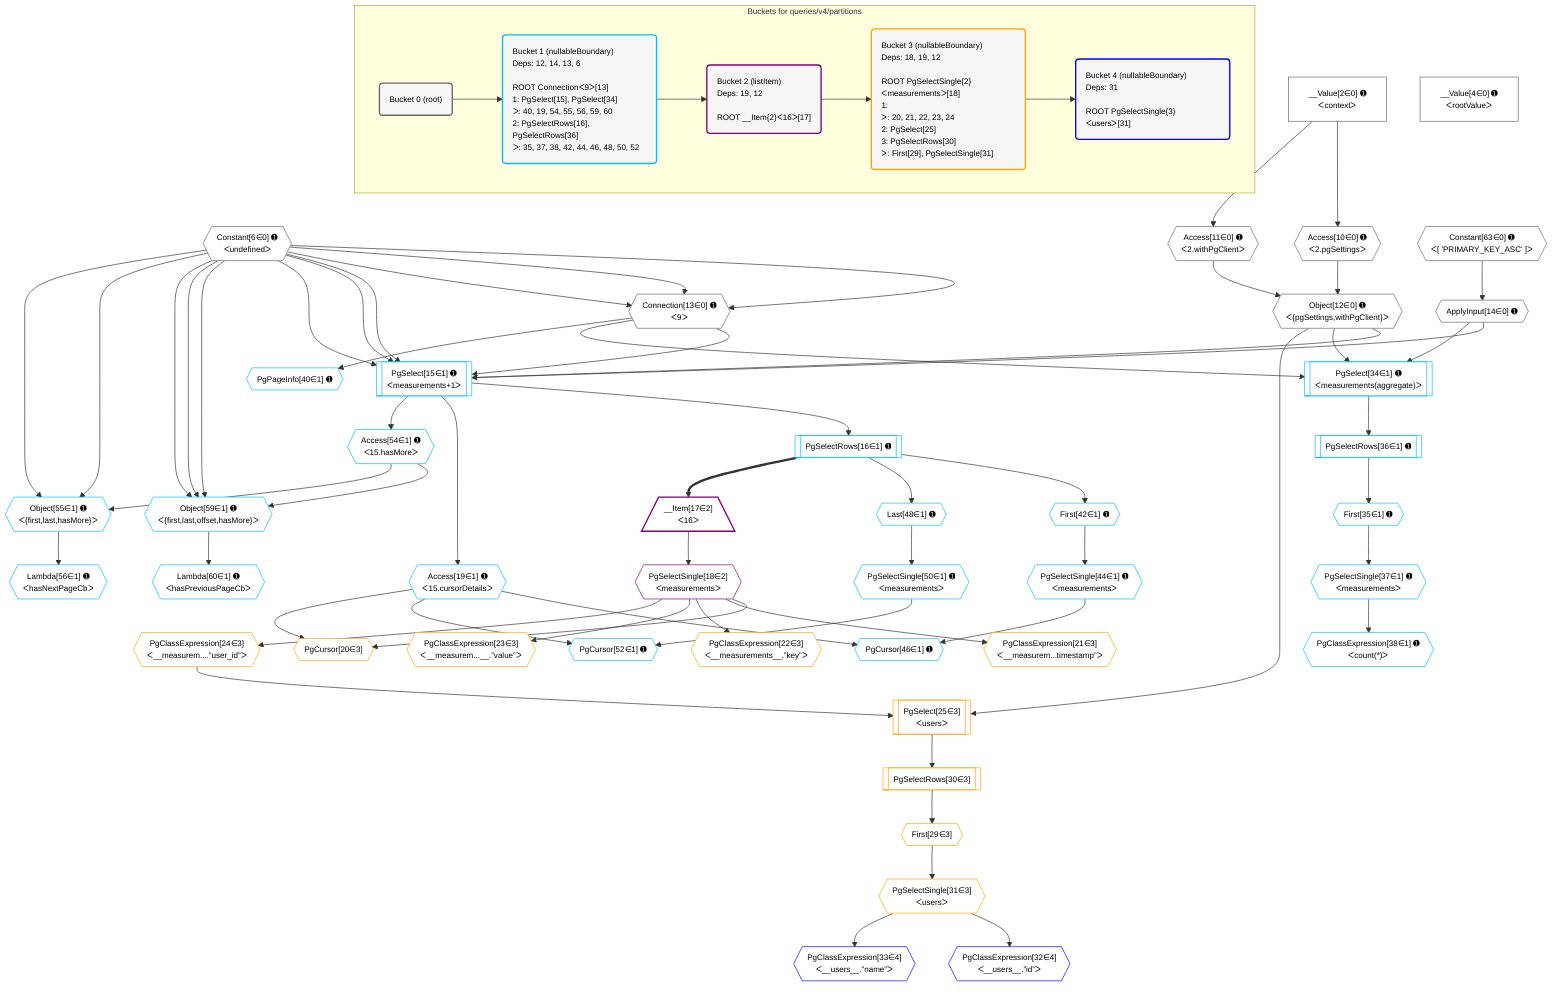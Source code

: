 %%{init: {'themeVariables': { 'fontSize': '12px'}}}%%
graph TD
    classDef path fill:#eee,stroke:#000,color:#000
    classDef plan fill:#fff,stroke-width:1px,color:#000
    classDef itemplan fill:#fff,stroke-width:2px,color:#000
    classDef unbatchedplan fill:#dff,stroke-width:1px,color:#000
    classDef sideeffectplan fill:#fcc,stroke-width:2px,color:#000
    classDef bucket fill:#f6f6f6,color:#000,stroke-width:2px,text-align:left


    %% plan dependencies
    Connection13{{"Connection[13∈0] ➊<br />ᐸ9ᐳ"}}:::plan
    Constant6{{"Constant[6∈0] ➊<br />ᐸundefinedᐳ"}}:::plan
    Constant6 & Constant6 & Constant6 --> Connection13
    Object12{{"Object[12∈0] ➊<br />ᐸ{pgSettings,withPgClient}ᐳ"}}:::plan
    Access10{{"Access[10∈0] ➊<br />ᐸ2.pgSettingsᐳ"}}:::plan
    Access11{{"Access[11∈0] ➊<br />ᐸ2.withPgClientᐳ"}}:::plan
    Access10 & Access11 --> Object12
    __Value2["__Value[2∈0] ➊<br />ᐸcontextᐳ"]:::plan
    __Value2 --> Access10
    __Value2 --> Access11
    ApplyInput14{{"ApplyInput[14∈0] ➊"}}:::plan
    Constant63{{"Constant[63∈0] ➊<br />ᐸ[ 'PRIMARY_KEY_ASC' ]ᐳ"}}:::plan
    Constant63 --> ApplyInput14
    __Value4["__Value[4∈0] ➊<br />ᐸrootValueᐳ"]:::plan
    PgSelect15[["PgSelect[15∈1] ➊<br />ᐸmeasurements+1ᐳ"]]:::plan
    Object12 & ApplyInput14 & Connection13 & Constant6 & Constant6 & Constant6 --> PgSelect15
    Object59{{"Object[59∈1] ➊<br />ᐸ{first,last,offset,hasMore}ᐳ"}}:::plan
    Access54{{"Access[54∈1] ➊<br />ᐸ15.hasMoreᐳ"}}:::plan
    Constant6 & Constant6 & Constant6 & Access54 --> Object59
    PgSelect34[["PgSelect[34∈1] ➊<br />ᐸmeasurements(aggregate)ᐳ"]]:::plan
    Object12 & ApplyInput14 & Connection13 --> PgSelect34
    Object55{{"Object[55∈1] ➊<br />ᐸ{first,last,hasMore}ᐳ"}}:::plan
    Constant6 & Constant6 & Access54 --> Object55
    PgCursor46{{"PgCursor[46∈1] ➊"}}:::plan
    PgSelectSingle44{{"PgSelectSingle[44∈1] ➊<br />ᐸmeasurementsᐳ"}}:::plan
    Access19{{"Access[19∈1] ➊<br />ᐸ15.cursorDetailsᐳ"}}:::plan
    PgSelectSingle44 & Access19 --> PgCursor46
    PgCursor52{{"PgCursor[52∈1] ➊"}}:::plan
    PgSelectSingle50{{"PgSelectSingle[50∈1] ➊<br />ᐸmeasurementsᐳ"}}:::plan
    PgSelectSingle50 & Access19 --> PgCursor52
    PgSelectRows16[["PgSelectRows[16∈1] ➊"]]:::plan
    PgSelect15 --> PgSelectRows16
    PgSelect15 --> Access19
    First35{{"First[35∈1] ➊"}}:::plan
    PgSelectRows36[["PgSelectRows[36∈1] ➊"]]:::plan
    PgSelectRows36 --> First35
    PgSelect34 --> PgSelectRows36
    PgSelectSingle37{{"PgSelectSingle[37∈1] ➊<br />ᐸmeasurementsᐳ"}}:::plan
    First35 --> PgSelectSingle37
    PgClassExpression38{{"PgClassExpression[38∈1] ➊<br />ᐸcount(*)ᐳ"}}:::plan
    PgSelectSingle37 --> PgClassExpression38
    PgPageInfo40{{"PgPageInfo[40∈1] ➊"}}:::plan
    Connection13 --> PgPageInfo40
    First42{{"First[42∈1] ➊"}}:::plan
    PgSelectRows16 --> First42
    First42 --> PgSelectSingle44
    Last48{{"Last[48∈1] ➊"}}:::plan
    PgSelectRows16 --> Last48
    Last48 --> PgSelectSingle50
    PgSelect15 --> Access54
    Lambda56{{"Lambda[56∈1] ➊<br />ᐸhasNextPageCbᐳ"}}:::plan
    Object55 --> Lambda56
    Lambda60{{"Lambda[60∈1] ➊<br />ᐸhasPreviousPageCbᐳ"}}:::plan
    Object59 --> Lambda60
    __Item17[/"__Item[17∈2]<br />ᐸ16ᐳ"\]:::itemplan
    PgSelectRows16 ==> __Item17
    PgSelectSingle18{{"PgSelectSingle[18∈2]<br />ᐸmeasurementsᐳ"}}:::plan
    __Item17 --> PgSelectSingle18
    PgCursor20{{"PgCursor[20∈3]"}}:::plan
    PgSelectSingle18 & Access19 --> PgCursor20
    PgSelect25[["PgSelect[25∈3]<br />ᐸusersᐳ"]]:::plan
    PgClassExpression24{{"PgClassExpression[24∈3]<br />ᐸ__measurem....”user_id”ᐳ"}}:::plan
    Object12 & PgClassExpression24 --> PgSelect25
    PgClassExpression21{{"PgClassExpression[21∈3]<br />ᐸ__measurem...timestamp”ᐳ"}}:::plan
    PgSelectSingle18 --> PgClassExpression21
    PgClassExpression22{{"PgClassExpression[22∈3]<br />ᐸ__measurements__.”key”ᐳ"}}:::plan
    PgSelectSingle18 --> PgClassExpression22
    PgClassExpression23{{"PgClassExpression[23∈3]<br />ᐸ__measurem...__.”value”ᐳ"}}:::plan
    PgSelectSingle18 --> PgClassExpression23
    PgSelectSingle18 --> PgClassExpression24
    First29{{"First[29∈3]"}}:::plan
    PgSelectRows30[["PgSelectRows[30∈3]"]]:::plan
    PgSelectRows30 --> First29
    PgSelect25 --> PgSelectRows30
    PgSelectSingle31{{"PgSelectSingle[31∈3]<br />ᐸusersᐳ"}}:::plan
    First29 --> PgSelectSingle31
    PgClassExpression32{{"PgClassExpression[32∈4]<br />ᐸ__users__.”id”ᐳ"}}:::plan
    PgSelectSingle31 --> PgClassExpression32
    PgClassExpression33{{"PgClassExpression[33∈4]<br />ᐸ__users__.”name”ᐳ"}}:::plan
    PgSelectSingle31 --> PgClassExpression33

    %% define steps

    subgraph "Buckets for queries/v4/partitions"
    Bucket0("Bucket 0 (root)"):::bucket
    classDef bucket0 stroke:#696969
    class Bucket0,__Value2,__Value4,Constant6,Access10,Access11,Object12,Connection13,ApplyInput14,Constant63 bucket0
    Bucket1("Bucket 1 (nullableBoundary)<br />Deps: 12, 14, 13, 6<br /><br />ROOT Connectionᐸ9ᐳ[13]<br />1: PgSelect[15], PgSelect[34]<br />ᐳ: 40, 19, 54, 55, 56, 59, 60<br />2: PgSelectRows[16], PgSelectRows[36]<br />ᐳ: 35, 37, 38, 42, 44, 46, 48, 50, 52"):::bucket
    classDef bucket1 stroke:#00bfff
    class Bucket1,PgSelect15,PgSelectRows16,Access19,PgSelect34,First35,PgSelectRows36,PgSelectSingle37,PgClassExpression38,PgPageInfo40,First42,PgSelectSingle44,PgCursor46,Last48,PgSelectSingle50,PgCursor52,Access54,Object55,Lambda56,Object59,Lambda60 bucket1
    Bucket2("Bucket 2 (listItem)<br />Deps: 19, 12<br /><br />ROOT __Item{2}ᐸ16ᐳ[17]"):::bucket
    classDef bucket2 stroke:#7f007f
    class Bucket2,__Item17,PgSelectSingle18 bucket2
    Bucket3("Bucket 3 (nullableBoundary)<br />Deps: 18, 19, 12<br /><br />ROOT PgSelectSingle{2}ᐸmeasurementsᐳ[18]<br />1: <br />ᐳ: 20, 21, 22, 23, 24<br />2: PgSelect[25]<br />3: PgSelectRows[30]<br />ᐳ: First[29], PgSelectSingle[31]"):::bucket
    classDef bucket3 stroke:#ffa500
    class Bucket3,PgCursor20,PgClassExpression21,PgClassExpression22,PgClassExpression23,PgClassExpression24,PgSelect25,First29,PgSelectRows30,PgSelectSingle31 bucket3
    Bucket4("Bucket 4 (nullableBoundary)<br />Deps: 31<br /><br />ROOT PgSelectSingle{3}ᐸusersᐳ[31]"):::bucket
    classDef bucket4 stroke:#0000ff
    class Bucket4,PgClassExpression32,PgClassExpression33 bucket4
    Bucket0 --> Bucket1
    Bucket1 --> Bucket2
    Bucket2 --> Bucket3
    Bucket3 --> Bucket4
    end